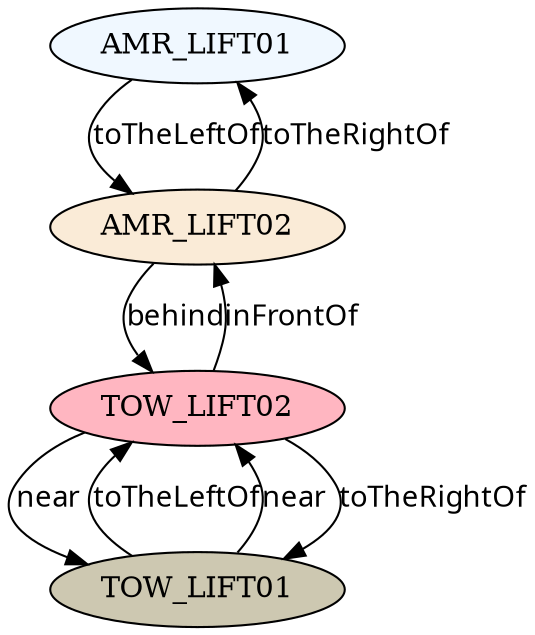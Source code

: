 // The Scene Graph
digraph {
	node [fillcolor=aliceblue style=filled]
	0 [label=AMR_LIFT01]
	node [fillcolor=antiquewhite style=filled]
	1 [label=AMR_LIFT02]
	node [fillcolor=cornsilk3 style=filled]
	2 [label=TOW_LIFT01]
	node [fillcolor=lightpink style=filled]
	3 [label=TOW_LIFT02]
	edge [color=black fontname=Sans style=filled]
	0 -> 1 [label=toTheLeftOf]
	1 -> 0 [label=toTheRightOf]
	1 -> 3 [label=behind]
	2 -> 3 [label=toTheLeftOf]
	2 -> 3 [label=near]
	3 -> 1 [label=inFrontOf]
	3 -> 2 [label=toTheRightOf]
	3 -> 2 [label=near]
}
